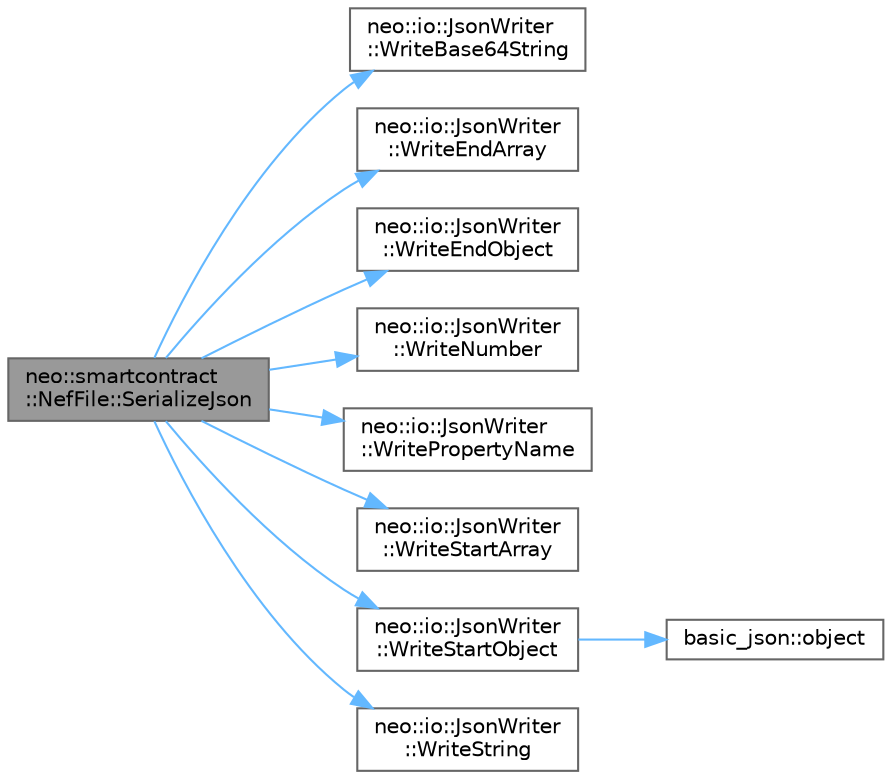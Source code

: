 digraph "neo::smartcontract::NefFile::SerializeJson"
{
 // LATEX_PDF_SIZE
  bgcolor="transparent";
  edge [fontname=Helvetica,fontsize=10,labelfontname=Helvetica,labelfontsize=10];
  node [fontname=Helvetica,fontsize=10,shape=box,height=0.2,width=0.4];
  rankdir="LR";
  Node1 [id="Node000001",label="neo::smartcontract\l::NefFile::SerializeJson",height=0.2,width=0.4,color="gray40", fillcolor="grey60", style="filled", fontcolor="black",tooltip="Serializes the NefFile to a JSON writer."];
  Node1 -> Node2 [id="edge10_Node000001_Node000002",color="steelblue1",style="solid",tooltip=" "];
  Node2 [id="Node000002",label="neo::io::JsonWriter\l::WriteBase64String",height=0.2,width=0.4,color="grey40", fillcolor="white", style="filled",URL="$classneo_1_1io_1_1_json_writer.html#a3a17b31a06c8986a8b90abd1280c8f0e",tooltip="Writes a base64 encoded byte array to the JSON."];
  Node1 -> Node3 [id="edge11_Node000001_Node000003",color="steelblue1",style="solid",tooltip=" "];
  Node3 [id="Node000003",label="neo::io::JsonWriter\l::WriteEndArray",height=0.2,width=0.4,color="grey40", fillcolor="white", style="filled",URL="$classneo_1_1io_1_1_json_writer.html#a2862aa3cc33a93ec6f928c7ce3ed8e1e",tooltip="Writes the end of an array to the JSON."];
  Node1 -> Node4 [id="edge12_Node000001_Node000004",color="steelblue1",style="solid",tooltip=" "];
  Node4 [id="Node000004",label="neo::io::JsonWriter\l::WriteEndObject",height=0.2,width=0.4,color="grey40", fillcolor="white", style="filled",URL="$classneo_1_1io_1_1_json_writer.html#abf158ca5f3cee2d601b78423db17c03a",tooltip="Writes the end of an object to the JSON."];
  Node1 -> Node5 [id="edge13_Node000001_Node000005",color="steelblue1",style="solid",tooltip=" "];
  Node5 [id="Node000005",label="neo::io::JsonWriter\l::WriteNumber",height=0.2,width=0.4,color="grey40", fillcolor="white", style="filled",URL="$classneo_1_1io_1_1_json_writer.html#a3f1e86eab0a9da0b98669dd4451efbfb",tooltip="Writes a numeric value to the JSON."];
  Node1 -> Node6 [id="edge14_Node000001_Node000006",color="steelblue1",style="solid",tooltip=" "];
  Node6 [id="Node000006",label="neo::io::JsonWriter\l::WritePropertyName",height=0.2,width=0.4,color="grey40", fillcolor="white", style="filled",URL="$classneo_1_1io_1_1_json_writer.html#a8b3a39f599afb76f4b60a896735de028",tooltip="Writes a property name to the JSON."];
  Node1 -> Node7 [id="edge15_Node000001_Node000007",color="steelblue1",style="solid",tooltip=" "];
  Node7 [id="Node000007",label="neo::io::JsonWriter\l::WriteStartArray",height=0.2,width=0.4,color="grey40", fillcolor="white", style="filled",URL="$classneo_1_1io_1_1_json_writer.html#ae5b20ba458615a5ab33ec308666c5115",tooltip="Writes the start of an array to the JSON."];
  Node1 -> Node8 [id="edge16_Node000001_Node000008",color="steelblue1",style="solid",tooltip=" "];
  Node8 [id="Node000008",label="neo::io::JsonWriter\l::WriteStartObject",height=0.2,width=0.4,color="grey40", fillcolor="white", style="filled",URL="$classneo_1_1io_1_1_json_writer.html#a269b48a85f95a9d69788767fce1740c0",tooltip="Writes the start of an object to the JSON."];
  Node8 -> Node9 [id="edge17_Node000008_Node000009",color="steelblue1",style="solid",tooltip=" "];
  Node9 [id="Node000009",label="basic_json::object",height=0.2,width=0.4,color="grey40", fillcolor="white", style="filled",URL="$classbasic__json.html#a50a0e8dacc0f4aa12162da666595e6fd",tooltip="explicitly create an object from an initializer list"];
  Node1 -> Node10 [id="edge18_Node000001_Node000010",color="steelblue1",style="solid",tooltip=" "];
  Node10 [id="Node000010",label="neo::io::JsonWriter\l::WriteString",height=0.2,width=0.4,color="grey40", fillcolor="white", style="filled",URL="$classneo_1_1io_1_1_json_writer.html#a404ffa2f90bf844ae52793a6c6d3962f",tooltip="Writes a string value to the JSON."];
}
